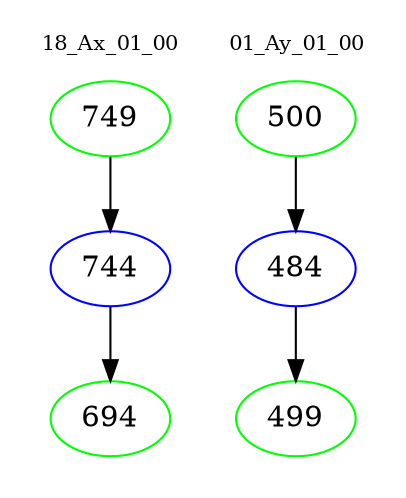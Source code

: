 digraph{
subgraph cluster_0 {
color = white
label = "18_Ax_01_00";
fontsize=10;
T0_749 [label="749", color="green"]
T0_749 -> T0_744 [color="black"]
T0_744 [label="744", color="blue"]
T0_744 -> T0_694 [color="black"]
T0_694 [label="694", color="green"]
}
subgraph cluster_1 {
color = white
label = "01_Ay_01_00";
fontsize=10;
T1_500 [label="500", color="green"]
T1_500 -> T1_484 [color="black"]
T1_484 [label="484", color="blue"]
T1_484 -> T1_499 [color="black"]
T1_499 [label="499", color="green"]
}
}
